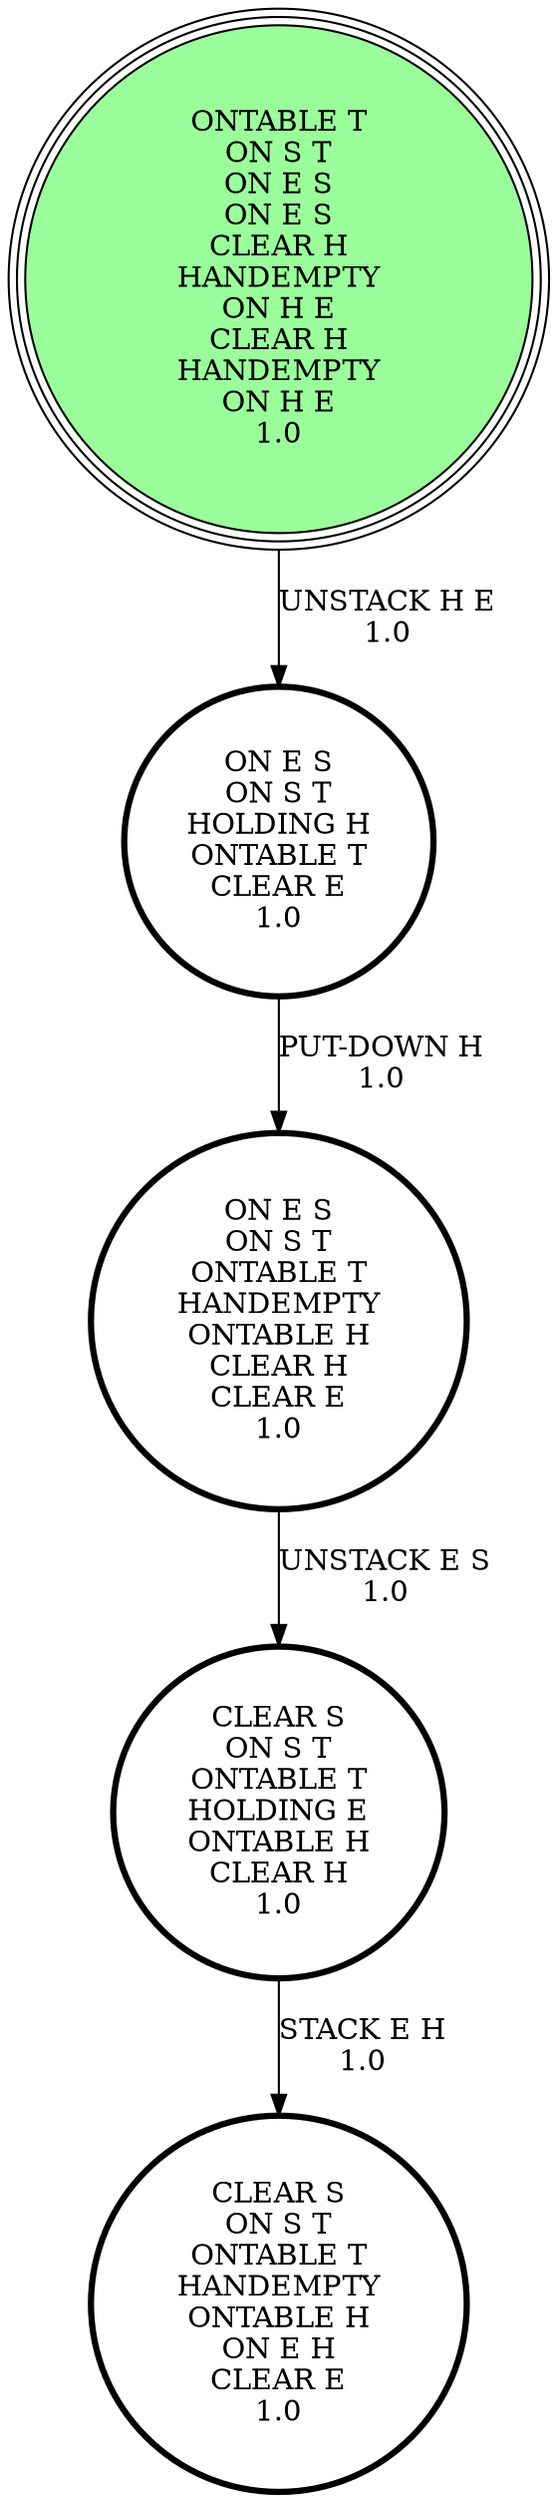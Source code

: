 digraph {
"CLEAR S\nON S T\nONTABLE T\nHOLDING E\nONTABLE H\nCLEAR H\n1.0\n" -> "CLEAR S\nON S T\nONTABLE T\nHANDEMPTY\nONTABLE H\nON E H\nCLEAR E\n1.0\n"[label="STACK E H\n1.0\n"];
"ON E S\nON S T\nHOLDING H\nONTABLE T\nCLEAR E\n1.0\n" -> "ON E S\nON S T\nONTABLE T\nHANDEMPTY\nONTABLE H\nCLEAR H\nCLEAR E\n1.0\n"[label="PUT-DOWN H\n1.0\n"];
"ON E S\nON S T\nONTABLE T\nHANDEMPTY\nONTABLE H\nCLEAR H\nCLEAR E\n1.0\n" -> "CLEAR S\nON S T\nONTABLE T\nHOLDING E\nONTABLE H\nCLEAR H\n1.0\n"[label="UNSTACK E S\n1.0\n"];
"ONTABLE T\nON S T\nON E S\nON E S\nCLEAR H\nHANDEMPTY\nON H E\nCLEAR H\nHANDEMPTY\nON H E\n1.0\n" -> "ON E S\nON S T\nHOLDING H\nONTABLE T\nCLEAR E\n1.0\n"[label="UNSTACK H E\n1.0\n"];
"CLEAR S\nON S T\nONTABLE T\nHANDEMPTY\nONTABLE H\nON E H\nCLEAR E\n1.0\n" [shape=circle, penwidth=3];
"ONTABLE T\nON S T\nON E S\nON E S\nCLEAR H\nHANDEMPTY\nON H E\nCLEAR H\nHANDEMPTY\nON H E\n1.0\n" [shape=circle, style=filled, fillcolor=palegreen1, peripheries=3];
"CLEAR S\nON S T\nONTABLE T\nHANDEMPTY\nONTABLE H\nON E H\nCLEAR E\n1.0\n" [shape=circle, penwidth=3];
"CLEAR S\nON S T\nONTABLE T\nHOLDING E\nONTABLE H\nCLEAR H\n1.0\n" [shape=circle, penwidth=3];
"ON E S\nON S T\nONTABLE T\nHANDEMPTY\nONTABLE H\nCLEAR H\nCLEAR E\n1.0\n" [shape=circle, penwidth=3];
"ON E S\nON S T\nHOLDING H\nONTABLE T\nCLEAR E\n1.0\n" [shape=circle, penwidth=3];
}
